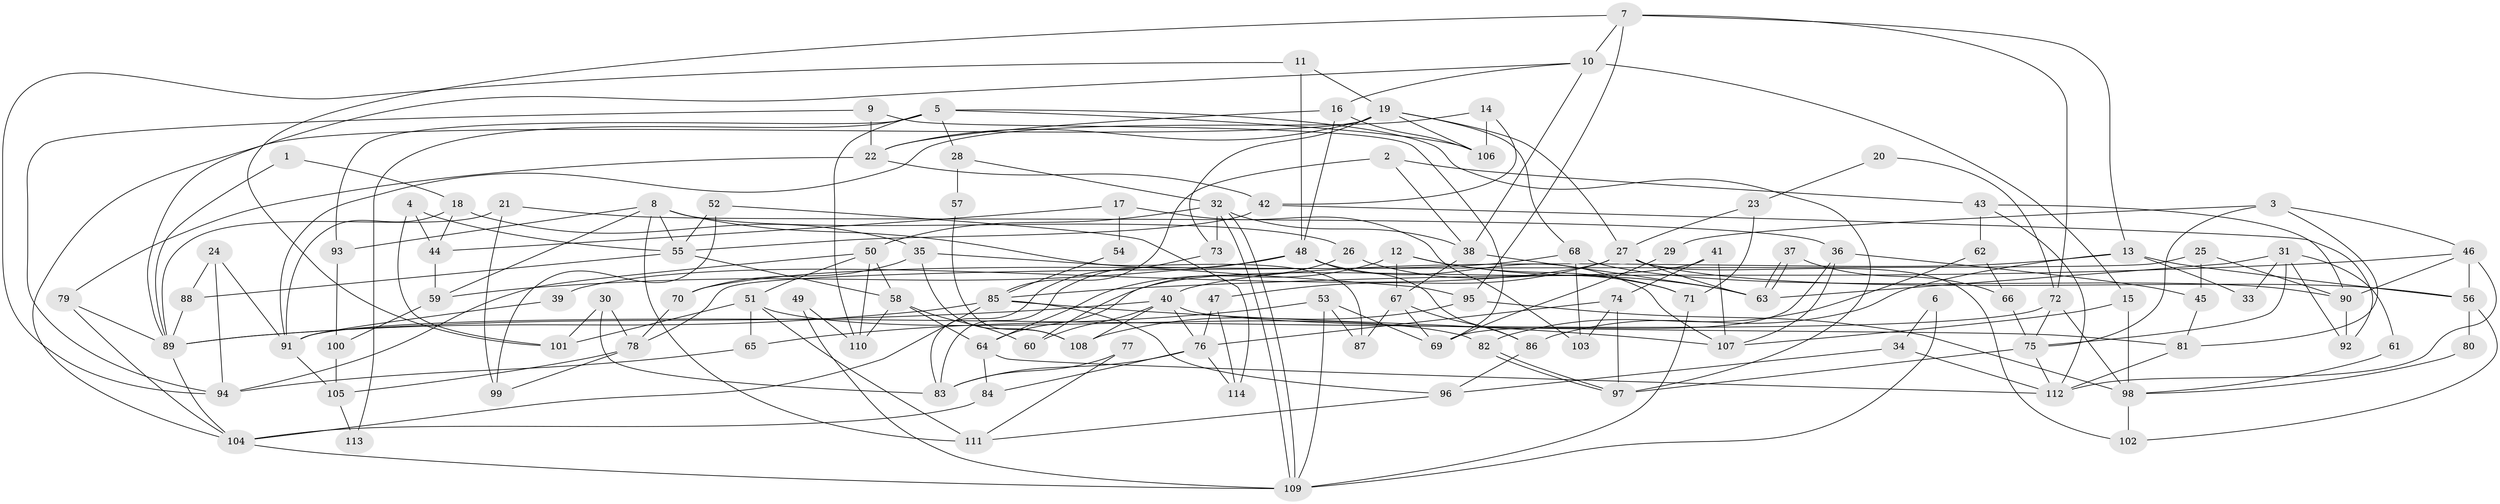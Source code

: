 // Generated by graph-tools (version 1.1) at 2025/11/02/27/25 16:11:16]
// undirected, 114 vertices, 228 edges
graph export_dot {
graph [start="1"]
  node [color=gray90,style=filled];
  1;
  2;
  3;
  4;
  5;
  6;
  7;
  8;
  9;
  10;
  11;
  12;
  13;
  14;
  15;
  16;
  17;
  18;
  19;
  20;
  21;
  22;
  23;
  24;
  25;
  26;
  27;
  28;
  29;
  30;
  31;
  32;
  33;
  34;
  35;
  36;
  37;
  38;
  39;
  40;
  41;
  42;
  43;
  44;
  45;
  46;
  47;
  48;
  49;
  50;
  51;
  52;
  53;
  54;
  55;
  56;
  57;
  58;
  59;
  60;
  61;
  62;
  63;
  64;
  65;
  66;
  67;
  68;
  69;
  70;
  71;
  72;
  73;
  74;
  75;
  76;
  77;
  78;
  79;
  80;
  81;
  82;
  83;
  84;
  85;
  86;
  87;
  88;
  89;
  90;
  91;
  92;
  93;
  94;
  95;
  96;
  97;
  98;
  99;
  100;
  101;
  102;
  103;
  104;
  105;
  106;
  107;
  108;
  109;
  110;
  111;
  112;
  113;
  114;
  1 -- 18;
  1 -- 89;
  2 -- 85;
  2 -- 43;
  2 -- 38;
  3 -- 46;
  3 -- 75;
  3 -- 29;
  3 -- 81;
  4 -- 55;
  4 -- 101;
  4 -- 44;
  5 -- 106;
  5 -- 110;
  5 -- 28;
  5 -- 93;
  5 -- 97;
  5 -- 113;
  6 -- 109;
  6 -- 34;
  7 -- 72;
  7 -- 101;
  7 -- 10;
  7 -- 13;
  7 -- 95;
  8 -- 26;
  8 -- 111;
  8 -- 55;
  8 -- 59;
  8 -- 87;
  8 -- 93;
  9 -- 94;
  9 -- 69;
  9 -- 22;
  10 -- 89;
  10 -- 15;
  10 -- 16;
  10 -- 38;
  11 -- 19;
  11 -- 48;
  11 -- 94;
  12 -- 63;
  12 -- 67;
  12 -- 64;
  12 -- 71;
  13 -- 40;
  13 -- 33;
  13 -- 56;
  13 -- 86;
  14 -- 42;
  14 -- 106;
  14 -- 91;
  15 -- 107;
  15 -- 98;
  16 -- 22;
  16 -- 48;
  16 -- 106;
  17 -- 44;
  17 -- 103;
  17 -- 54;
  18 -- 35;
  18 -- 44;
  18 -- 91;
  19 -- 104;
  19 -- 27;
  19 -- 22;
  19 -- 68;
  19 -- 73;
  19 -- 106;
  20 -- 72;
  20 -- 23;
  21 -- 89;
  21 -- 36;
  21 -- 99;
  22 -- 42;
  22 -- 79;
  23 -- 71;
  23 -- 27;
  24 -- 91;
  24 -- 94;
  24 -- 88;
  25 -- 78;
  25 -- 90;
  25 -- 45;
  26 -- 60;
  26 -- 71;
  27 -- 63;
  27 -- 56;
  27 -- 39;
  27 -- 47;
  27 -- 102;
  28 -- 32;
  28 -- 57;
  29 -- 69;
  30 -- 78;
  30 -- 83;
  30 -- 101;
  31 -- 75;
  31 -- 63;
  31 -- 33;
  31 -- 61;
  31 -- 92;
  32 -- 109;
  32 -- 109;
  32 -- 38;
  32 -- 50;
  32 -- 73;
  34 -- 112;
  34 -- 96;
  35 -- 108;
  35 -- 95;
  35 -- 70;
  36 -- 107;
  36 -- 69;
  36 -- 45;
  37 -- 66;
  37 -- 63;
  37 -- 63;
  38 -- 63;
  38 -- 67;
  39 -- 91;
  40 -- 81;
  40 -- 89;
  40 -- 60;
  40 -- 76;
  40 -- 108;
  41 -- 74;
  41 -- 64;
  41 -- 107;
  42 -- 55;
  42 -- 92;
  43 -- 112;
  43 -- 90;
  43 -- 62;
  44 -- 59;
  45 -- 81;
  46 -- 112;
  46 -- 85;
  46 -- 56;
  46 -- 90;
  47 -- 76;
  47 -- 114;
  48 -- 59;
  48 -- 83;
  48 -- 86;
  48 -- 107;
  49 -- 110;
  49 -- 109;
  50 -- 58;
  50 -- 51;
  50 -- 94;
  50 -- 110;
  51 -- 65;
  51 -- 82;
  51 -- 101;
  51 -- 111;
  52 -- 55;
  52 -- 114;
  52 -- 99;
  53 -- 109;
  53 -- 87;
  53 -- 65;
  53 -- 69;
  54 -- 85;
  55 -- 88;
  55 -- 58;
  56 -- 80;
  56 -- 102;
  57 -- 108;
  58 -- 64;
  58 -- 60;
  58 -- 110;
  59 -- 100;
  61 -- 98;
  62 -- 82;
  62 -- 66;
  64 -- 112;
  64 -- 84;
  65 -- 94;
  66 -- 75;
  67 -- 86;
  67 -- 69;
  67 -- 87;
  68 -- 90;
  68 -- 70;
  68 -- 103;
  70 -- 78;
  71 -- 109;
  72 -- 98;
  72 -- 91;
  72 -- 75;
  73 -- 83;
  74 -- 97;
  74 -- 76;
  74 -- 103;
  75 -- 97;
  75 -- 112;
  76 -- 83;
  76 -- 84;
  76 -- 114;
  77 -- 111;
  77 -- 83;
  78 -- 99;
  78 -- 105;
  79 -- 104;
  79 -- 89;
  80 -- 98;
  81 -- 112;
  82 -- 97;
  82 -- 97;
  84 -- 104;
  85 -- 104;
  85 -- 107;
  85 -- 89;
  85 -- 96;
  86 -- 96;
  88 -- 89;
  89 -- 104;
  90 -- 92;
  91 -- 105;
  93 -- 100;
  95 -- 98;
  95 -- 108;
  96 -- 111;
  98 -- 102;
  100 -- 105;
  104 -- 109;
  105 -- 113;
}
